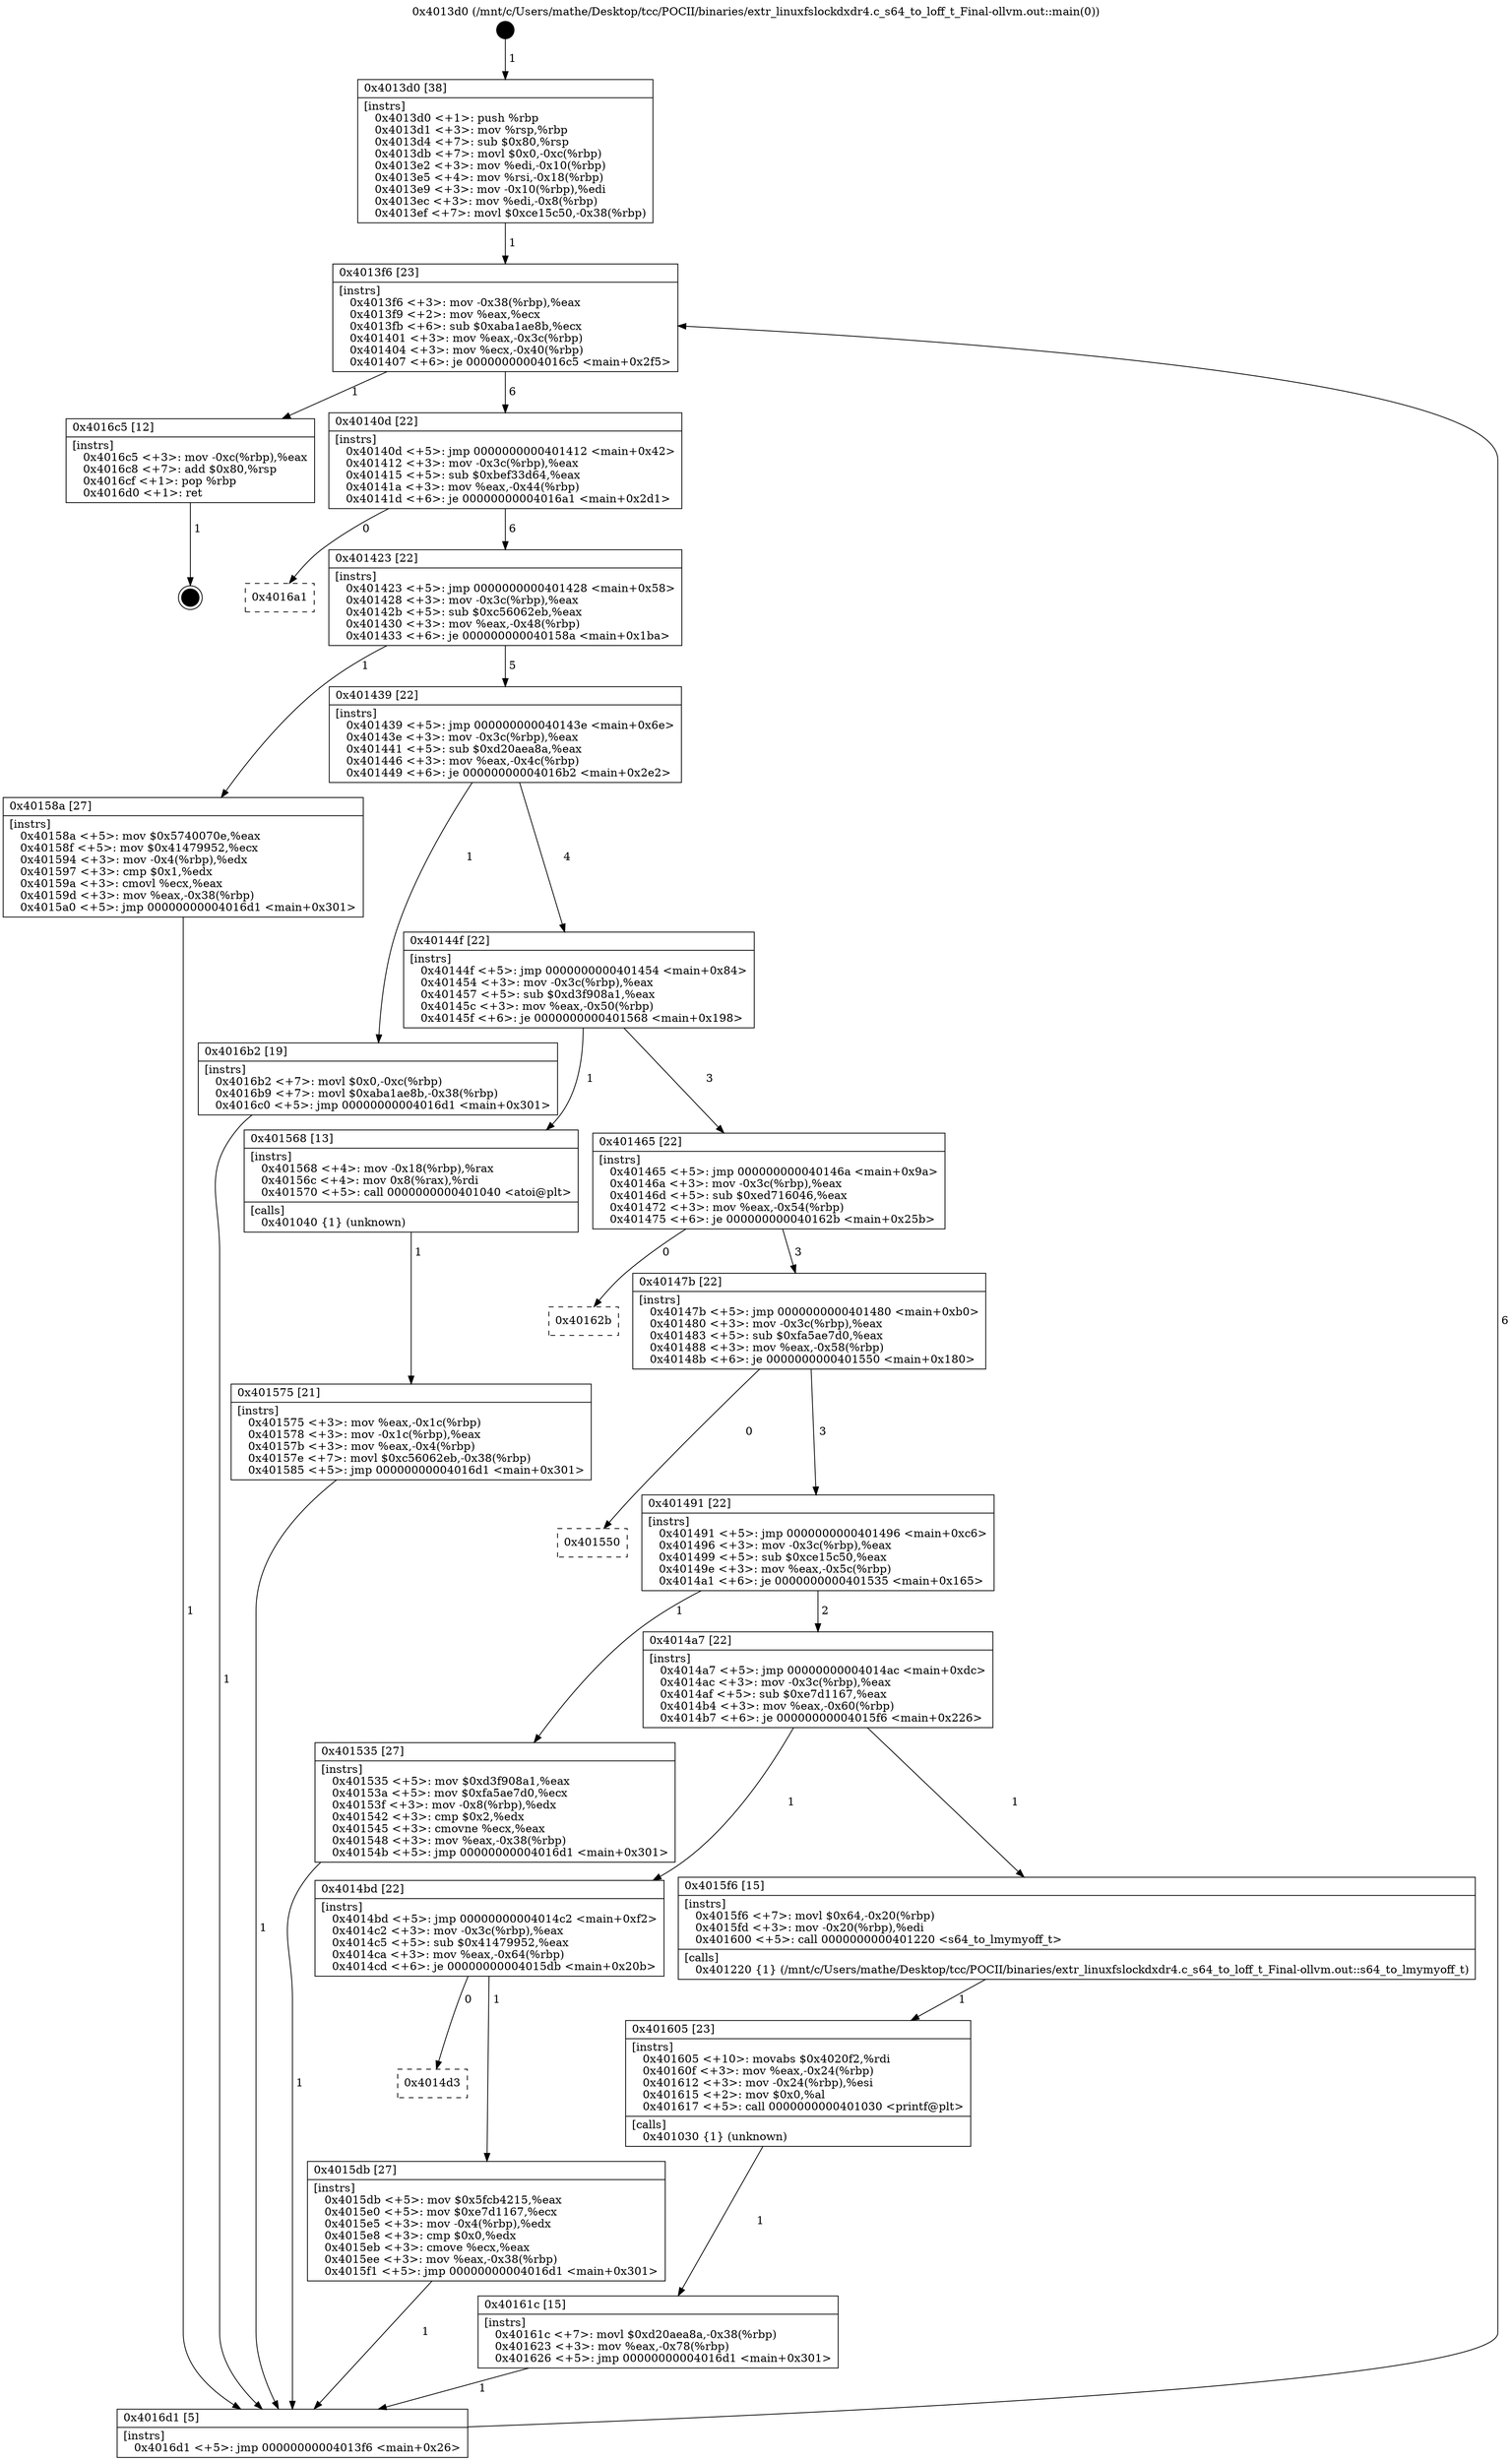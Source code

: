 digraph "0x4013d0" {
  label = "0x4013d0 (/mnt/c/Users/mathe/Desktop/tcc/POCII/binaries/extr_linuxfslockdxdr4.c_s64_to_loff_t_Final-ollvm.out::main(0))"
  labelloc = "t"
  node[shape=record]

  Entry [label="",width=0.3,height=0.3,shape=circle,fillcolor=black,style=filled]
  "0x4013f6" [label="{
     0x4013f6 [23]\l
     | [instrs]\l
     &nbsp;&nbsp;0x4013f6 \<+3\>: mov -0x38(%rbp),%eax\l
     &nbsp;&nbsp;0x4013f9 \<+2\>: mov %eax,%ecx\l
     &nbsp;&nbsp;0x4013fb \<+6\>: sub $0xaba1ae8b,%ecx\l
     &nbsp;&nbsp;0x401401 \<+3\>: mov %eax,-0x3c(%rbp)\l
     &nbsp;&nbsp;0x401404 \<+3\>: mov %ecx,-0x40(%rbp)\l
     &nbsp;&nbsp;0x401407 \<+6\>: je 00000000004016c5 \<main+0x2f5\>\l
  }"]
  "0x4016c5" [label="{
     0x4016c5 [12]\l
     | [instrs]\l
     &nbsp;&nbsp;0x4016c5 \<+3\>: mov -0xc(%rbp),%eax\l
     &nbsp;&nbsp;0x4016c8 \<+7\>: add $0x80,%rsp\l
     &nbsp;&nbsp;0x4016cf \<+1\>: pop %rbp\l
     &nbsp;&nbsp;0x4016d0 \<+1\>: ret\l
  }"]
  "0x40140d" [label="{
     0x40140d [22]\l
     | [instrs]\l
     &nbsp;&nbsp;0x40140d \<+5\>: jmp 0000000000401412 \<main+0x42\>\l
     &nbsp;&nbsp;0x401412 \<+3\>: mov -0x3c(%rbp),%eax\l
     &nbsp;&nbsp;0x401415 \<+5\>: sub $0xbef33d64,%eax\l
     &nbsp;&nbsp;0x40141a \<+3\>: mov %eax,-0x44(%rbp)\l
     &nbsp;&nbsp;0x40141d \<+6\>: je 00000000004016a1 \<main+0x2d1\>\l
  }"]
  Exit [label="",width=0.3,height=0.3,shape=circle,fillcolor=black,style=filled,peripheries=2]
  "0x4016a1" [label="{
     0x4016a1\l
  }", style=dashed]
  "0x401423" [label="{
     0x401423 [22]\l
     | [instrs]\l
     &nbsp;&nbsp;0x401423 \<+5\>: jmp 0000000000401428 \<main+0x58\>\l
     &nbsp;&nbsp;0x401428 \<+3\>: mov -0x3c(%rbp),%eax\l
     &nbsp;&nbsp;0x40142b \<+5\>: sub $0xc56062eb,%eax\l
     &nbsp;&nbsp;0x401430 \<+3\>: mov %eax,-0x48(%rbp)\l
     &nbsp;&nbsp;0x401433 \<+6\>: je 000000000040158a \<main+0x1ba\>\l
  }"]
  "0x40161c" [label="{
     0x40161c [15]\l
     | [instrs]\l
     &nbsp;&nbsp;0x40161c \<+7\>: movl $0xd20aea8a,-0x38(%rbp)\l
     &nbsp;&nbsp;0x401623 \<+3\>: mov %eax,-0x78(%rbp)\l
     &nbsp;&nbsp;0x401626 \<+5\>: jmp 00000000004016d1 \<main+0x301\>\l
  }"]
  "0x40158a" [label="{
     0x40158a [27]\l
     | [instrs]\l
     &nbsp;&nbsp;0x40158a \<+5\>: mov $0x5740070e,%eax\l
     &nbsp;&nbsp;0x40158f \<+5\>: mov $0x41479952,%ecx\l
     &nbsp;&nbsp;0x401594 \<+3\>: mov -0x4(%rbp),%edx\l
     &nbsp;&nbsp;0x401597 \<+3\>: cmp $0x1,%edx\l
     &nbsp;&nbsp;0x40159a \<+3\>: cmovl %ecx,%eax\l
     &nbsp;&nbsp;0x40159d \<+3\>: mov %eax,-0x38(%rbp)\l
     &nbsp;&nbsp;0x4015a0 \<+5\>: jmp 00000000004016d1 \<main+0x301\>\l
  }"]
  "0x401439" [label="{
     0x401439 [22]\l
     | [instrs]\l
     &nbsp;&nbsp;0x401439 \<+5\>: jmp 000000000040143e \<main+0x6e\>\l
     &nbsp;&nbsp;0x40143e \<+3\>: mov -0x3c(%rbp),%eax\l
     &nbsp;&nbsp;0x401441 \<+5\>: sub $0xd20aea8a,%eax\l
     &nbsp;&nbsp;0x401446 \<+3\>: mov %eax,-0x4c(%rbp)\l
     &nbsp;&nbsp;0x401449 \<+6\>: je 00000000004016b2 \<main+0x2e2\>\l
  }"]
  "0x401605" [label="{
     0x401605 [23]\l
     | [instrs]\l
     &nbsp;&nbsp;0x401605 \<+10\>: movabs $0x4020f2,%rdi\l
     &nbsp;&nbsp;0x40160f \<+3\>: mov %eax,-0x24(%rbp)\l
     &nbsp;&nbsp;0x401612 \<+3\>: mov -0x24(%rbp),%esi\l
     &nbsp;&nbsp;0x401615 \<+2\>: mov $0x0,%al\l
     &nbsp;&nbsp;0x401617 \<+5\>: call 0000000000401030 \<printf@plt\>\l
     | [calls]\l
     &nbsp;&nbsp;0x401030 \{1\} (unknown)\l
  }"]
  "0x4016b2" [label="{
     0x4016b2 [19]\l
     | [instrs]\l
     &nbsp;&nbsp;0x4016b2 \<+7\>: movl $0x0,-0xc(%rbp)\l
     &nbsp;&nbsp;0x4016b9 \<+7\>: movl $0xaba1ae8b,-0x38(%rbp)\l
     &nbsp;&nbsp;0x4016c0 \<+5\>: jmp 00000000004016d1 \<main+0x301\>\l
  }"]
  "0x40144f" [label="{
     0x40144f [22]\l
     | [instrs]\l
     &nbsp;&nbsp;0x40144f \<+5\>: jmp 0000000000401454 \<main+0x84\>\l
     &nbsp;&nbsp;0x401454 \<+3\>: mov -0x3c(%rbp),%eax\l
     &nbsp;&nbsp;0x401457 \<+5\>: sub $0xd3f908a1,%eax\l
     &nbsp;&nbsp;0x40145c \<+3\>: mov %eax,-0x50(%rbp)\l
     &nbsp;&nbsp;0x40145f \<+6\>: je 0000000000401568 \<main+0x198\>\l
  }"]
  "0x4014d3" [label="{
     0x4014d3\l
  }", style=dashed]
  "0x401568" [label="{
     0x401568 [13]\l
     | [instrs]\l
     &nbsp;&nbsp;0x401568 \<+4\>: mov -0x18(%rbp),%rax\l
     &nbsp;&nbsp;0x40156c \<+4\>: mov 0x8(%rax),%rdi\l
     &nbsp;&nbsp;0x401570 \<+5\>: call 0000000000401040 \<atoi@plt\>\l
     | [calls]\l
     &nbsp;&nbsp;0x401040 \{1\} (unknown)\l
  }"]
  "0x401465" [label="{
     0x401465 [22]\l
     | [instrs]\l
     &nbsp;&nbsp;0x401465 \<+5\>: jmp 000000000040146a \<main+0x9a\>\l
     &nbsp;&nbsp;0x40146a \<+3\>: mov -0x3c(%rbp),%eax\l
     &nbsp;&nbsp;0x40146d \<+5\>: sub $0xed716046,%eax\l
     &nbsp;&nbsp;0x401472 \<+3\>: mov %eax,-0x54(%rbp)\l
     &nbsp;&nbsp;0x401475 \<+6\>: je 000000000040162b \<main+0x25b\>\l
  }"]
  "0x4015db" [label="{
     0x4015db [27]\l
     | [instrs]\l
     &nbsp;&nbsp;0x4015db \<+5\>: mov $0x5fcb4215,%eax\l
     &nbsp;&nbsp;0x4015e0 \<+5\>: mov $0xe7d1167,%ecx\l
     &nbsp;&nbsp;0x4015e5 \<+3\>: mov -0x4(%rbp),%edx\l
     &nbsp;&nbsp;0x4015e8 \<+3\>: cmp $0x0,%edx\l
     &nbsp;&nbsp;0x4015eb \<+3\>: cmove %ecx,%eax\l
     &nbsp;&nbsp;0x4015ee \<+3\>: mov %eax,-0x38(%rbp)\l
     &nbsp;&nbsp;0x4015f1 \<+5\>: jmp 00000000004016d1 \<main+0x301\>\l
  }"]
  "0x40162b" [label="{
     0x40162b\l
  }", style=dashed]
  "0x40147b" [label="{
     0x40147b [22]\l
     | [instrs]\l
     &nbsp;&nbsp;0x40147b \<+5\>: jmp 0000000000401480 \<main+0xb0\>\l
     &nbsp;&nbsp;0x401480 \<+3\>: mov -0x3c(%rbp),%eax\l
     &nbsp;&nbsp;0x401483 \<+5\>: sub $0xfa5ae7d0,%eax\l
     &nbsp;&nbsp;0x401488 \<+3\>: mov %eax,-0x58(%rbp)\l
     &nbsp;&nbsp;0x40148b \<+6\>: je 0000000000401550 \<main+0x180\>\l
  }"]
  "0x4014bd" [label="{
     0x4014bd [22]\l
     | [instrs]\l
     &nbsp;&nbsp;0x4014bd \<+5\>: jmp 00000000004014c2 \<main+0xf2\>\l
     &nbsp;&nbsp;0x4014c2 \<+3\>: mov -0x3c(%rbp),%eax\l
     &nbsp;&nbsp;0x4014c5 \<+5\>: sub $0x41479952,%eax\l
     &nbsp;&nbsp;0x4014ca \<+3\>: mov %eax,-0x64(%rbp)\l
     &nbsp;&nbsp;0x4014cd \<+6\>: je 00000000004015db \<main+0x20b\>\l
  }"]
  "0x401550" [label="{
     0x401550\l
  }", style=dashed]
  "0x401491" [label="{
     0x401491 [22]\l
     | [instrs]\l
     &nbsp;&nbsp;0x401491 \<+5\>: jmp 0000000000401496 \<main+0xc6\>\l
     &nbsp;&nbsp;0x401496 \<+3\>: mov -0x3c(%rbp),%eax\l
     &nbsp;&nbsp;0x401499 \<+5\>: sub $0xce15c50,%eax\l
     &nbsp;&nbsp;0x40149e \<+3\>: mov %eax,-0x5c(%rbp)\l
     &nbsp;&nbsp;0x4014a1 \<+6\>: je 0000000000401535 \<main+0x165\>\l
  }"]
  "0x4015f6" [label="{
     0x4015f6 [15]\l
     | [instrs]\l
     &nbsp;&nbsp;0x4015f6 \<+7\>: movl $0x64,-0x20(%rbp)\l
     &nbsp;&nbsp;0x4015fd \<+3\>: mov -0x20(%rbp),%edi\l
     &nbsp;&nbsp;0x401600 \<+5\>: call 0000000000401220 \<s64_to_lmymyoff_t\>\l
     | [calls]\l
     &nbsp;&nbsp;0x401220 \{1\} (/mnt/c/Users/mathe/Desktop/tcc/POCII/binaries/extr_linuxfslockdxdr4.c_s64_to_loff_t_Final-ollvm.out::s64_to_lmymyoff_t)\l
  }"]
  "0x401535" [label="{
     0x401535 [27]\l
     | [instrs]\l
     &nbsp;&nbsp;0x401535 \<+5\>: mov $0xd3f908a1,%eax\l
     &nbsp;&nbsp;0x40153a \<+5\>: mov $0xfa5ae7d0,%ecx\l
     &nbsp;&nbsp;0x40153f \<+3\>: mov -0x8(%rbp),%edx\l
     &nbsp;&nbsp;0x401542 \<+3\>: cmp $0x2,%edx\l
     &nbsp;&nbsp;0x401545 \<+3\>: cmovne %ecx,%eax\l
     &nbsp;&nbsp;0x401548 \<+3\>: mov %eax,-0x38(%rbp)\l
     &nbsp;&nbsp;0x40154b \<+5\>: jmp 00000000004016d1 \<main+0x301\>\l
  }"]
  "0x4014a7" [label="{
     0x4014a7 [22]\l
     | [instrs]\l
     &nbsp;&nbsp;0x4014a7 \<+5\>: jmp 00000000004014ac \<main+0xdc\>\l
     &nbsp;&nbsp;0x4014ac \<+3\>: mov -0x3c(%rbp),%eax\l
     &nbsp;&nbsp;0x4014af \<+5\>: sub $0xe7d1167,%eax\l
     &nbsp;&nbsp;0x4014b4 \<+3\>: mov %eax,-0x60(%rbp)\l
     &nbsp;&nbsp;0x4014b7 \<+6\>: je 00000000004015f6 \<main+0x226\>\l
  }"]
  "0x4016d1" [label="{
     0x4016d1 [5]\l
     | [instrs]\l
     &nbsp;&nbsp;0x4016d1 \<+5\>: jmp 00000000004013f6 \<main+0x26\>\l
  }"]
  "0x4013d0" [label="{
     0x4013d0 [38]\l
     | [instrs]\l
     &nbsp;&nbsp;0x4013d0 \<+1\>: push %rbp\l
     &nbsp;&nbsp;0x4013d1 \<+3\>: mov %rsp,%rbp\l
     &nbsp;&nbsp;0x4013d4 \<+7\>: sub $0x80,%rsp\l
     &nbsp;&nbsp;0x4013db \<+7\>: movl $0x0,-0xc(%rbp)\l
     &nbsp;&nbsp;0x4013e2 \<+3\>: mov %edi,-0x10(%rbp)\l
     &nbsp;&nbsp;0x4013e5 \<+4\>: mov %rsi,-0x18(%rbp)\l
     &nbsp;&nbsp;0x4013e9 \<+3\>: mov -0x10(%rbp),%edi\l
     &nbsp;&nbsp;0x4013ec \<+3\>: mov %edi,-0x8(%rbp)\l
     &nbsp;&nbsp;0x4013ef \<+7\>: movl $0xce15c50,-0x38(%rbp)\l
  }"]
  "0x401575" [label="{
     0x401575 [21]\l
     | [instrs]\l
     &nbsp;&nbsp;0x401575 \<+3\>: mov %eax,-0x1c(%rbp)\l
     &nbsp;&nbsp;0x401578 \<+3\>: mov -0x1c(%rbp),%eax\l
     &nbsp;&nbsp;0x40157b \<+3\>: mov %eax,-0x4(%rbp)\l
     &nbsp;&nbsp;0x40157e \<+7\>: movl $0xc56062eb,-0x38(%rbp)\l
     &nbsp;&nbsp;0x401585 \<+5\>: jmp 00000000004016d1 \<main+0x301\>\l
  }"]
  Entry -> "0x4013d0" [label=" 1"]
  "0x4013f6" -> "0x4016c5" [label=" 1"]
  "0x4013f6" -> "0x40140d" [label=" 6"]
  "0x4016c5" -> Exit [label=" 1"]
  "0x40140d" -> "0x4016a1" [label=" 0"]
  "0x40140d" -> "0x401423" [label=" 6"]
  "0x4016b2" -> "0x4016d1" [label=" 1"]
  "0x401423" -> "0x40158a" [label=" 1"]
  "0x401423" -> "0x401439" [label=" 5"]
  "0x40161c" -> "0x4016d1" [label=" 1"]
  "0x401439" -> "0x4016b2" [label=" 1"]
  "0x401439" -> "0x40144f" [label=" 4"]
  "0x401605" -> "0x40161c" [label=" 1"]
  "0x40144f" -> "0x401568" [label=" 1"]
  "0x40144f" -> "0x401465" [label=" 3"]
  "0x4015f6" -> "0x401605" [label=" 1"]
  "0x401465" -> "0x40162b" [label=" 0"]
  "0x401465" -> "0x40147b" [label=" 3"]
  "0x4015db" -> "0x4016d1" [label=" 1"]
  "0x40147b" -> "0x401550" [label=" 0"]
  "0x40147b" -> "0x401491" [label=" 3"]
  "0x4014bd" -> "0x4015db" [label=" 1"]
  "0x401491" -> "0x401535" [label=" 1"]
  "0x401491" -> "0x4014a7" [label=" 2"]
  "0x401535" -> "0x4016d1" [label=" 1"]
  "0x4013d0" -> "0x4013f6" [label=" 1"]
  "0x4016d1" -> "0x4013f6" [label=" 6"]
  "0x401568" -> "0x401575" [label=" 1"]
  "0x401575" -> "0x4016d1" [label=" 1"]
  "0x40158a" -> "0x4016d1" [label=" 1"]
  "0x4014bd" -> "0x4014d3" [label=" 0"]
  "0x4014a7" -> "0x4015f6" [label=" 1"]
  "0x4014a7" -> "0x4014bd" [label=" 1"]
}
